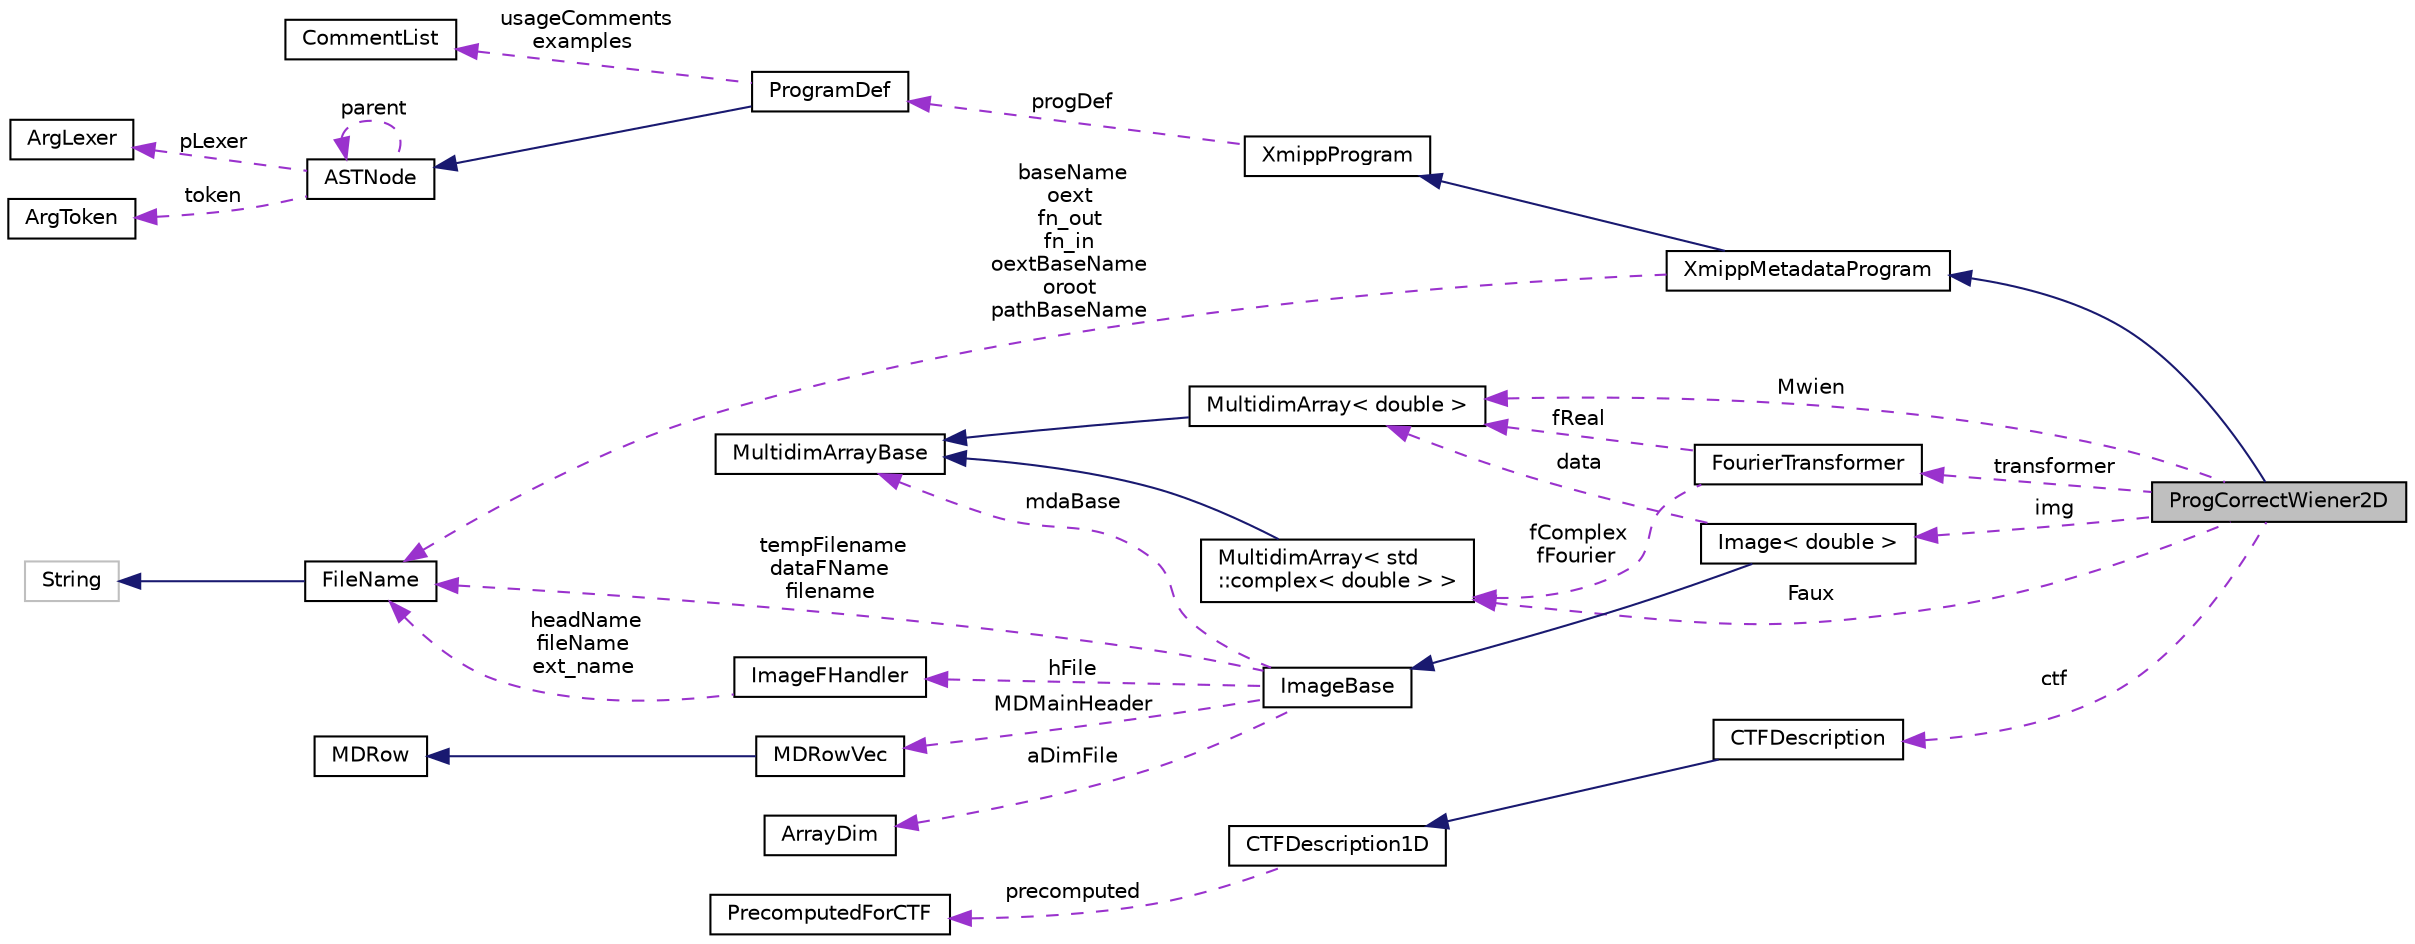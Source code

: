 digraph "ProgCorrectWiener2D"
{
  edge [fontname="Helvetica",fontsize="10",labelfontname="Helvetica",labelfontsize="10"];
  node [fontname="Helvetica",fontsize="10",shape=record];
  rankdir="LR";
  Node5 [label="ProgCorrectWiener2D",height=0.2,width=0.4,color="black", fillcolor="grey75", style="filled", fontcolor="black"];
  Node6 -> Node5 [dir="back",color="midnightblue",fontsize="10",style="solid",fontname="Helvetica"];
  Node6 [label="XmippMetadataProgram",height=0.2,width=0.4,color="black", fillcolor="white", style="filled",URL="$classXmippMetadataProgram.html"];
  Node7 -> Node6 [dir="back",color="midnightblue",fontsize="10",style="solid",fontname="Helvetica"];
  Node7 [label="XmippProgram",height=0.2,width=0.4,color="black", fillcolor="white", style="filled",URL="$classXmippProgram.html"];
  Node8 -> Node7 [dir="back",color="darkorchid3",fontsize="10",style="dashed",label=" progDef" ,fontname="Helvetica"];
  Node8 [label="ProgramDef",height=0.2,width=0.4,color="black", fillcolor="white", style="filled",URL="$classProgramDef.html"];
  Node9 -> Node8 [dir="back",color="midnightblue",fontsize="10",style="solid",fontname="Helvetica"];
  Node9 [label="ASTNode",height=0.2,width=0.4,color="black", fillcolor="white", style="filled",URL="$classASTNode.html"];
  Node10 -> Node9 [dir="back",color="darkorchid3",fontsize="10",style="dashed",label=" token" ,fontname="Helvetica"];
  Node10 [label="ArgToken",height=0.2,width=0.4,color="black", fillcolor="white", style="filled",URL="$classArgToken.html"];
  Node11 -> Node9 [dir="back",color="darkorchid3",fontsize="10",style="dashed",label=" pLexer" ,fontname="Helvetica"];
  Node11 [label="ArgLexer",height=0.2,width=0.4,color="black", fillcolor="white", style="filled",URL="$classArgLexer.html"];
  Node9 -> Node9 [dir="back",color="darkorchid3",fontsize="10",style="dashed",label=" parent" ,fontname="Helvetica"];
  Node12 -> Node8 [dir="back",color="darkorchid3",fontsize="10",style="dashed",label=" usageComments\nexamples" ,fontname="Helvetica"];
  Node12 [label="CommentList",height=0.2,width=0.4,color="black", fillcolor="white", style="filled",URL="$classCommentList.html"];
  Node13 -> Node6 [dir="back",color="darkorchid3",fontsize="10",style="dashed",label=" baseName\noext\nfn_out\nfn_in\noextBaseName\noroot\npathBaseName" ,fontname="Helvetica"];
  Node13 [label="FileName",height=0.2,width=0.4,color="black", fillcolor="white", style="filled",URL="$classFileName.html"];
  Node14 -> Node13 [dir="back",color="midnightblue",fontsize="10",style="solid",fontname="Helvetica"];
  Node14 [label="String",height=0.2,width=0.4,color="grey75", fillcolor="white", style="filled"];
  Node15 -> Node5 [dir="back",color="darkorchid3",fontsize="10",style="dashed",label=" transformer" ,fontname="Helvetica"];
  Node15 [label="FourierTransformer",height=0.2,width=0.4,color="black", fillcolor="white", style="filled",URL="$classFourierTransformer.html"];
  Node16 -> Node15 [dir="back",color="darkorchid3",fontsize="10",style="dashed",label=" fReal" ,fontname="Helvetica"];
  Node16 [label="MultidimArray\< double \>",height=0.2,width=0.4,color="black", fillcolor="white", style="filled",URL="$classMultidimArray.html"];
  Node17 -> Node16 [dir="back",color="midnightblue",fontsize="10",style="solid",fontname="Helvetica"];
  Node17 [label="MultidimArrayBase",height=0.2,width=0.4,color="black", fillcolor="white", style="filled",URL="$classMultidimArrayBase.html"];
  Node18 -> Node15 [dir="back",color="darkorchid3",fontsize="10",style="dashed",label=" fComplex\nfFourier" ,fontname="Helvetica"];
  Node18 [label="MultidimArray\< std\l::complex\< double \> \>",height=0.2,width=0.4,color="black", fillcolor="white", style="filled",URL="$classMultidimArray.html"];
  Node17 -> Node18 [dir="back",color="midnightblue",fontsize="10",style="solid",fontname="Helvetica"];
  Node19 -> Node5 [dir="back",color="darkorchid3",fontsize="10",style="dashed",label=" ctf" ,fontname="Helvetica"];
  Node19 [label="CTFDescription",height=0.2,width=0.4,color="black", fillcolor="white", style="filled",URL="$classCTFDescription.html"];
  Node20 -> Node19 [dir="back",color="midnightblue",fontsize="10",style="solid",fontname="Helvetica"];
  Node20 [label="CTFDescription1D",height=0.2,width=0.4,color="black", fillcolor="white", style="filled",URL="$classCTFDescription1D.html"];
  Node21 -> Node20 [dir="back",color="darkorchid3",fontsize="10",style="dashed",label=" precomputed" ,fontname="Helvetica"];
  Node21 [label="PrecomputedForCTF",height=0.2,width=0.4,color="black", fillcolor="white", style="filled",URL="$classPrecomputedForCTF.html"];
  Node22 -> Node5 [dir="back",color="darkorchid3",fontsize="10",style="dashed",label=" img" ,fontname="Helvetica"];
  Node22 [label="Image\< double \>",height=0.2,width=0.4,color="black", fillcolor="white", style="filled",URL="$classImage.html"];
  Node23 -> Node22 [dir="back",color="midnightblue",fontsize="10",style="solid",fontname="Helvetica"];
  Node23 [label="ImageBase",height=0.2,width=0.4,color="black", fillcolor="white", style="filled",URL="$classImageBase.html",tooltip="Image base class. "];
  Node17 -> Node23 [dir="back",color="darkorchid3",fontsize="10",style="dashed",label=" mdaBase" ,fontname="Helvetica"];
  Node24 -> Node23 [dir="back",color="darkorchid3",fontsize="10",style="dashed",label=" MDMainHeader" ,fontname="Helvetica"];
  Node24 [label="MDRowVec",height=0.2,width=0.4,color="black", fillcolor="white", style="filled",URL="$classMDRowVec.html"];
  Node25 -> Node24 [dir="back",color="midnightblue",fontsize="10",style="solid",fontname="Helvetica"];
  Node25 [label="MDRow",height=0.2,width=0.4,color="black", fillcolor="white", style="filled",URL="$classMDRow.html"];
  Node26 -> Node23 [dir="back",color="darkorchid3",fontsize="10",style="dashed",label=" hFile" ,fontname="Helvetica"];
  Node26 [label="ImageFHandler",height=0.2,width=0.4,color="black", fillcolor="white", style="filled",URL="$structImageFHandler.html"];
  Node13 -> Node26 [dir="back",color="darkorchid3",fontsize="10",style="dashed",label=" headName\nfileName\next_name" ,fontname="Helvetica"];
  Node27 -> Node23 [dir="back",color="darkorchid3",fontsize="10",style="dashed",label=" aDimFile" ,fontname="Helvetica"];
  Node27 [label="ArrayDim",height=0.2,width=0.4,color="black", fillcolor="white", style="filled",URL="$structArrayDim.html"];
  Node13 -> Node23 [dir="back",color="darkorchid3",fontsize="10",style="dashed",label=" tempFilename\ndataFName\nfilename" ,fontname="Helvetica"];
  Node16 -> Node22 [dir="back",color="darkorchid3",fontsize="10",style="dashed",label=" data" ,fontname="Helvetica"];
  Node16 -> Node5 [dir="back",color="darkorchid3",fontsize="10",style="dashed",label=" Mwien" ,fontname="Helvetica"];
  Node18 -> Node5 [dir="back",color="darkorchid3",fontsize="10",style="dashed",label=" Faux" ,fontname="Helvetica"];
}
